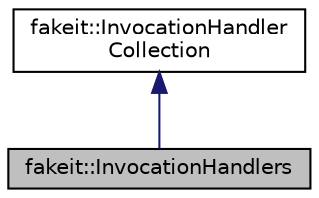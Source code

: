 digraph "fakeit::InvocationHandlers"
{
  edge [fontname="Helvetica",fontsize="10",labelfontname="Helvetica",labelfontsize="10"];
  node [fontname="Helvetica",fontsize="10",shape=record];
  Node1 [label="fakeit::InvocationHandlers",height=0.2,width=0.4,color="black", fillcolor="grey75", style="filled" fontcolor="black"];
  Node2 -> Node1 [dir="back",color="midnightblue",fontsize="10",style="solid",fontname="Helvetica"];
  Node2 [label="fakeit::InvocationHandler\lCollection",height=0.2,width=0.4,color="black", fillcolor="white", style="filled",URL="$d2/df3/structfakeit_1_1InvocationHandlerCollection.html"];
}
